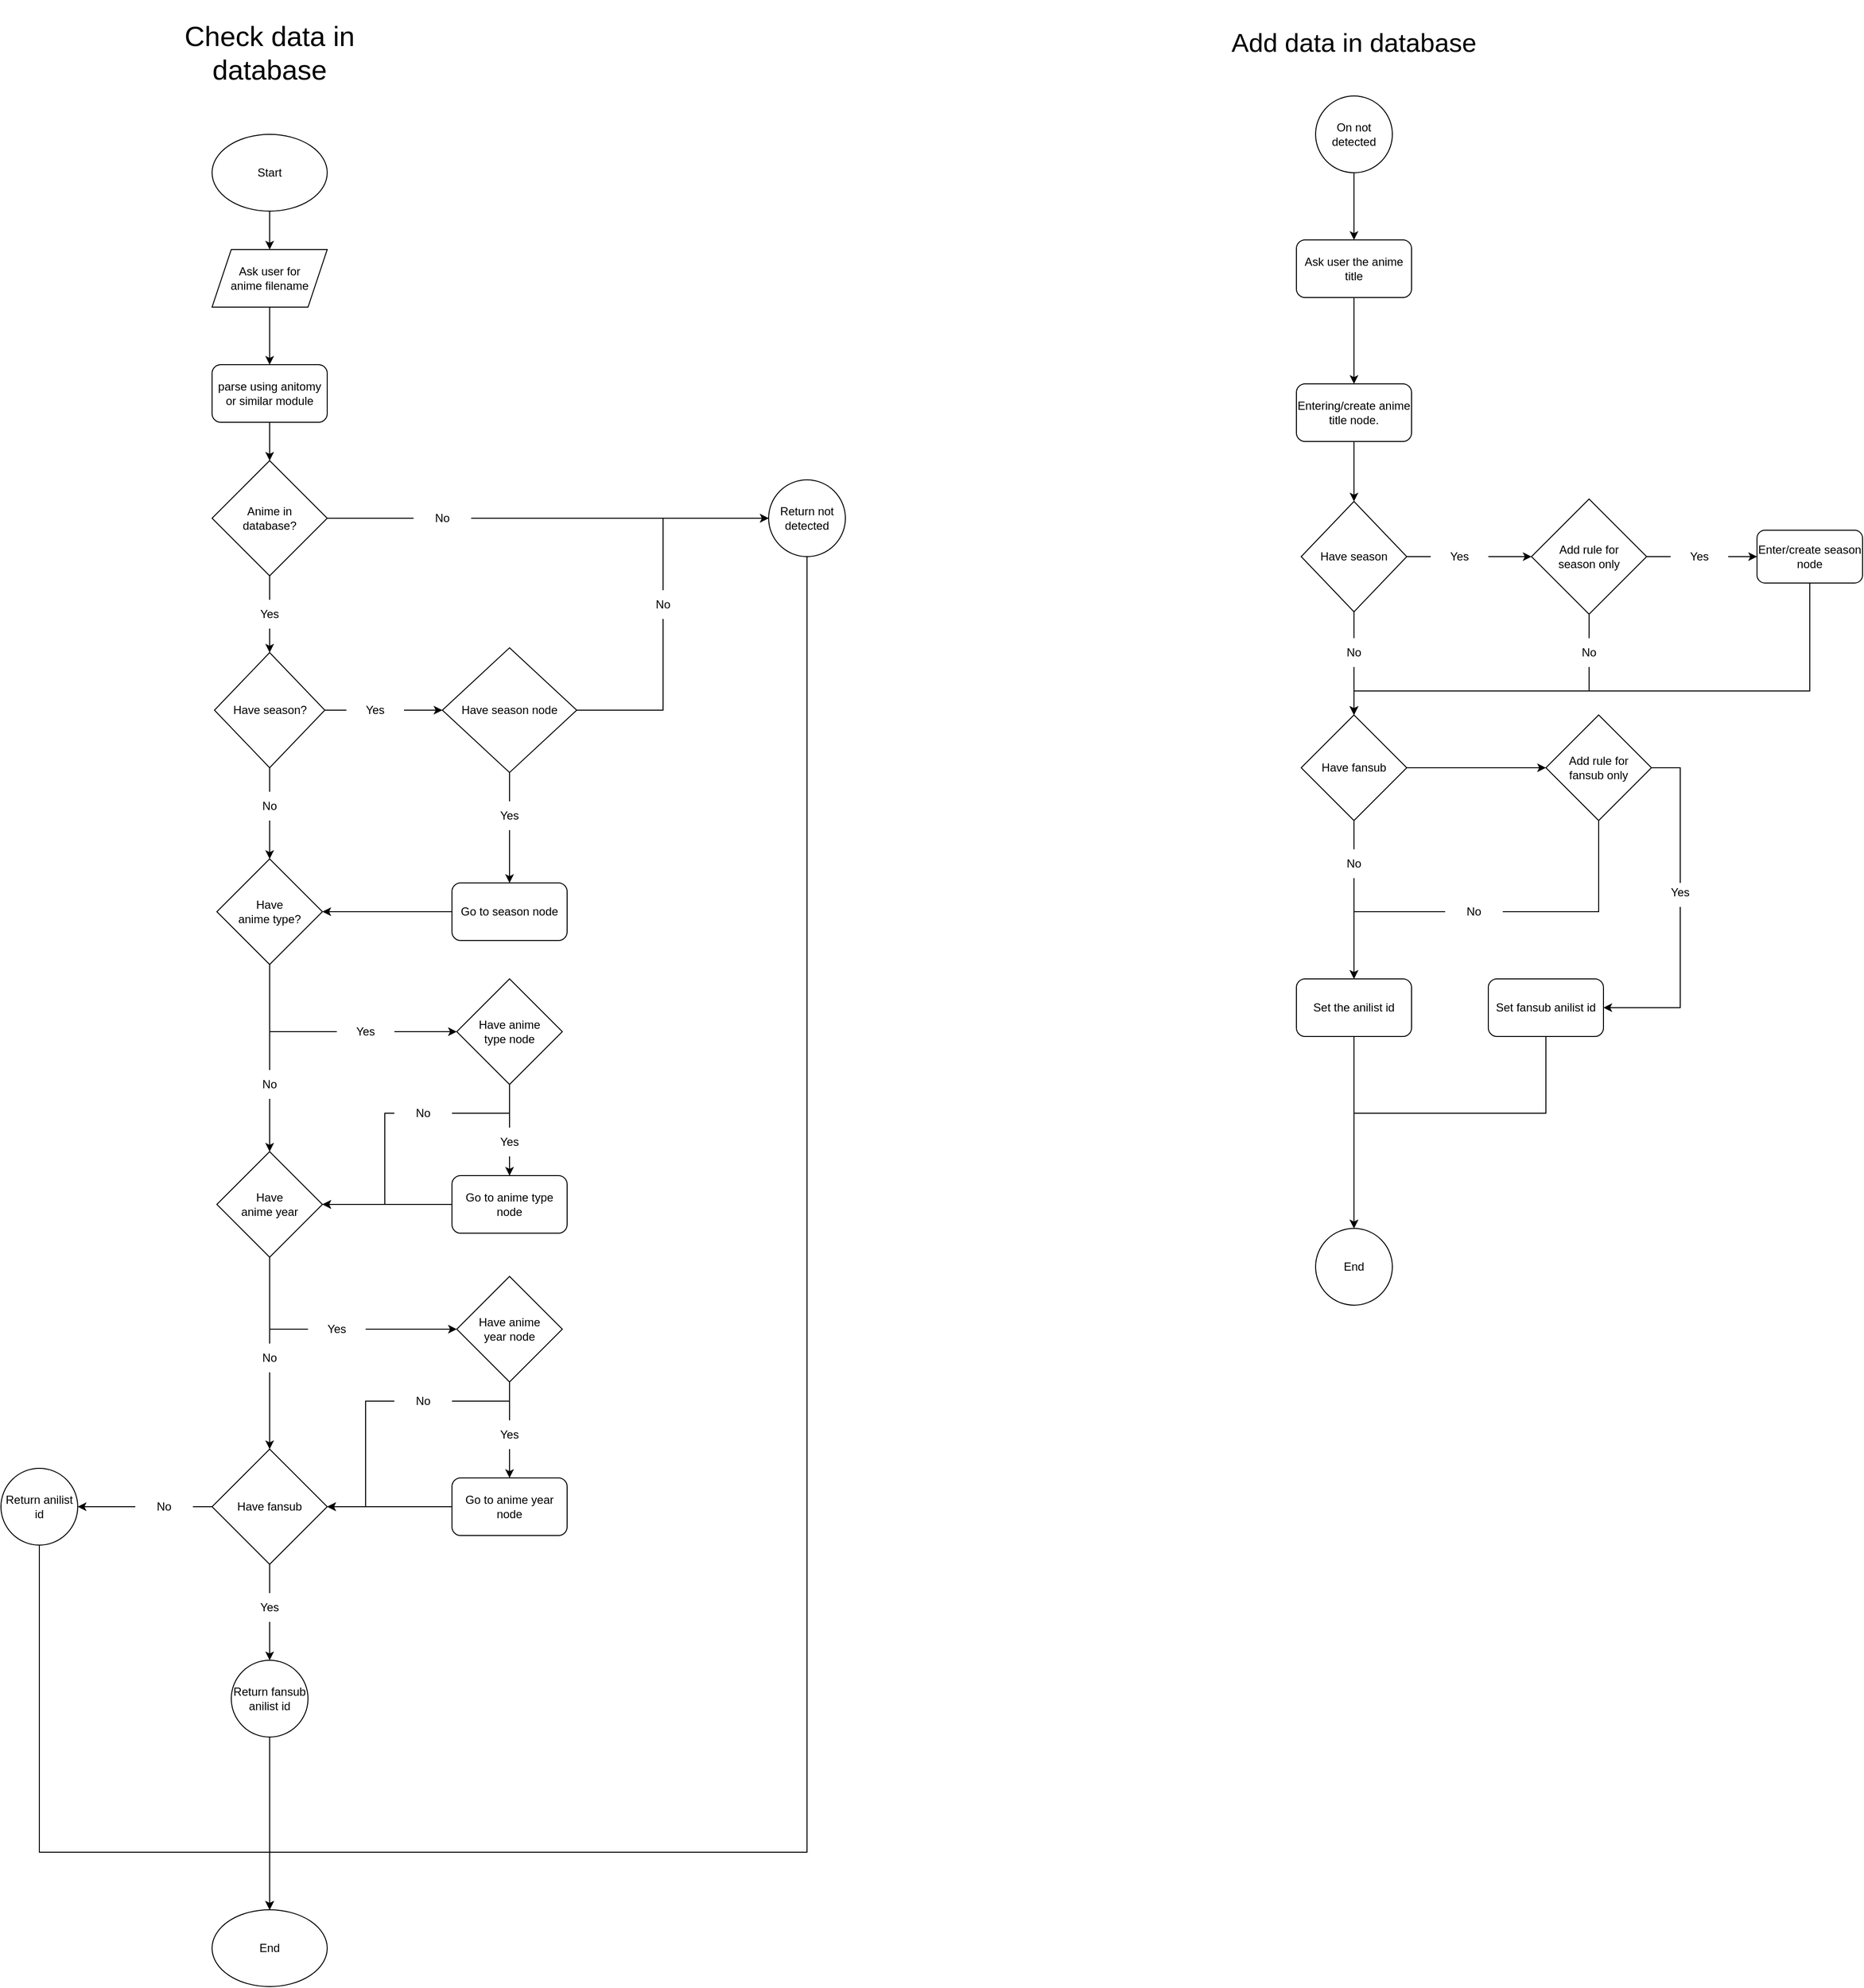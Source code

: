 <mxfile version="20.0.4" type="github">
  <diagram id="4Lsy9dx3n1dA3Q9o16Mn" name="Page-1">
    <mxGraphModel dx="3768" dy="2560" grid="1" gridSize="10" guides="1" tooltips="1" connect="1" arrows="1" fold="1" page="1" pageScale="1" pageWidth="850" pageHeight="1100" math="0" shadow="0">
      <root>
        <mxCell id="0" />
        <mxCell id="1" parent="0" />
        <mxCell id="P1cF8exlI6dg9SIkbuYz-3" style="edgeStyle=orthogonalEdgeStyle;rounded=0;orthogonalLoop=1;jettySize=auto;html=1;" parent="1" source="P1cF8exlI6dg9SIkbuYz-1" target="8awhTqWynsI0euUl-bvd-1" edge="1">
          <mxGeometry relative="1" as="geometry">
            <mxPoint x="410" y="430" as="targetPoint" />
          </mxGeometry>
        </mxCell>
        <mxCell id="P1cF8exlI6dg9SIkbuYz-1" value="Start" style="ellipse;whiteSpace=wrap;html=1;" parent="1" vertex="1">
          <mxGeometry x="350" y="290" width="120" height="80" as="geometry" />
        </mxCell>
        <mxCell id="P1cF8exlI6dg9SIkbuYz-7" style="edgeStyle=orthogonalEdgeStyle;rounded=0;orthogonalLoop=1;jettySize=auto;html=1;entryX=0.5;entryY=0;entryDx=0;entryDy=0;exitX=0.5;exitY=1;exitDx=0;exitDy=0;" parent="1" source="8awhTqWynsI0euUl-bvd-1" target="P1cF8exlI6dg9SIkbuYz-6" edge="1">
          <mxGeometry relative="1" as="geometry">
            <mxPoint x="410" y="480" as="sourcePoint" />
          </mxGeometry>
        </mxCell>
        <mxCell id="P1cF8exlI6dg9SIkbuYz-9" style="edgeStyle=orthogonalEdgeStyle;rounded=0;orthogonalLoop=1;jettySize=auto;html=1;" parent="1" source="P1cF8exlI6dg9SIkbuYz-6" edge="1">
          <mxGeometry relative="1" as="geometry">
            <mxPoint x="410" y="630" as="targetPoint" />
          </mxGeometry>
        </mxCell>
        <mxCell id="P1cF8exlI6dg9SIkbuYz-6" value="&lt;div&gt;parse using anitomy&lt;/div&gt;&lt;div&gt;or similar module&lt;br&gt;&lt;/div&gt;" style="rounded=1;whiteSpace=wrap;html=1;" parent="1" vertex="1">
          <mxGeometry x="350" y="530" width="120" height="60" as="geometry" />
        </mxCell>
        <mxCell id="P1cF8exlI6dg9SIkbuYz-13" style="edgeStyle=orthogonalEdgeStyle;rounded=0;orthogonalLoop=1;jettySize=auto;html=1;startArrow=none;" parent="1" source="P1cF8exlI6dg9SIkbuYz-16" target="P1cF8exlI6dg9SIkbuYz-12" edge="1">
          <mxGeometry relative="1" as="geometry" />
        </mxCell>
        <mxCell id="P1cF8exlI6dg9SIkbuYz-43" style="edgeStyle=orthogonalEdgeStyle;rounded=0;orthogonalLoop=1;jettySize=auto;html=1;entryX=0;entryY=0.5;entryDx=0;entryDy=0;startArrow=none;" parent="1" source="P1cF8exlI6dg9SIkbuYz-44" target="P1cF8exlI6dg9SIkbuYz-56" edge="1">
          <mxGeometry relative="1" as="geometry" />
        </mxCell>
        <mxCell id="P1cF8exlI6dg9SIkbuYz-10" value="&lt;div&gt;Anime in &lt;br&gt;&lt;/div&gt;&lt;div&gt;database?&lt;/div&gt;" style="rhombus;whiteSpace=wrap;html=1;" parent="1" vertex="1">
          <mxGeometry x="350" y="630" width="120" height="120" as="geometry" />
        </mxCell>
        <mxCell id="P1cF8exlI6dg9SIkbuYz-29" style="edgeStyle=orthogonalEdgeStyle;rounded=0;orthogonalLoop=1;jettySize=auto;html=1;entryX=0;entryY=0.5;entryDx=0;entryDy=0;startArrow=none;" parent="1" source="P1cF8exlI6dg9SIkbuYz-30" edge="1">
          <mxGeometry relative="1" as="geometry">
            <mxPoint x="590" y="890" as="targetPoint" />
          </mxGeometry>
        </mxCell>
        <mxCell id="P1cF8exlI6dg9SIkbuYz-12" value="Have season?" style="rhombus;whiteSpace=wrap;html=1;" parent="1" vertex="1">
          <mxGeometry x="352.5" y="830" width="115" height="120" as="geometry" />
        </mxCell>
        <mxCell id="P1cF8exlI6dg9SIkbuYz-21" style="edgeStyle=orthogonalEdgeStyle;rounded=0;orthogonalLoop=1;jettySize=auto;html=1;startArrow=none;" parent="1" source="P1cF8exlI6dg9SIkbuYz-22" target="P1cF8exlI6dg9SIkbuYz-55" edge="1">
          <mxGeometry relative="1" as="geometry">
            <mxPoint x="410" y="1880" as="targetPoint" />
          </mxGeometry>
        </mxCell>
        <mxCell id="P1cF8exlI6dg9SIkbuYz-33" style="edgeStyle=orthogonalEdgeStyle;rounded=0;orthogonalLoop=1;jettySize=auto;html=1;entryX=1;entryY=0.5;entryDx=0;entryDy=0;startArrow=none;" parent="1" source="P1cF8exlI6dg9SIkbuYz-34" target="P1cF8exlI6dg9SIkbuYz-54" edge="1">
          <mxGeometry relative="1" as="geometry">
            <mxPoint x="240.0" y="1720" as="targetPoint" />
          </mxGeometry>
        </mxCell>
        <mxCell id="P1cF8exlI6dg9SIkbuYz-14" value="&lt;div&gt;Have fansub&lt;/div&gt;" style="rhombus;whiteSpace=wrap;html=1;" parent="1" vertex="1">
          <mxGeometry x="350" y="1660" width="120" height="120" as="geometry" />
        </mxCell>
        <mxCell id="P1cF8exlI6dg9SIkbuYz-16" value="Yes" style="text;html=1;strokeColor=none;fillColor=none;align=center;verticalAlign=middle;whiteSpace=wrap;rounded=0;" parent="1" vertex="1">
          <mxGeometry x="380" y="775" width="60" height="30" as="geometry" />
        </mxCell>
        <mxCell id="P1cF8exlI6dg9SIkbuYz-17" value="" style="edgeStyle=orthogonalEdgeStyle;rounded=0;orthogonalLoop=1;jettySize=auto;html=1;endArrow=none;" parent="1" source="P1cF8exlI6dg9SIkbuYz-10" target="P1cF8exlI6dg9SIkbuYz-16" edge="1">
          <mxGeometry relative="1" as="geometry">
            <mxPoint x="410" y="750" as="sourcePoint" />
            <mxPoint x="410" y="800" as="targetPoint" />
          </mxGeometry>
        </mxCell>
        <mxCell id="Kc0FxBT8hTXuSTGvmsNu-2" style="edgeStyle=orthogonalEdgeStyle;rounded=0;orthogonalLoop=1;jettySize=auto;html=1;" edge="1" parent="1" source="P1cF8exlI6dg9SIkbuYz-18" target="Kc0FxBT8hTXuSTGvmsNu-1">
          <mxGeometry relative="1" as="geometry" />
        </mxCell>
        <mxCell id="P1cF8exlI6dg9SIkbuYz-18" value="No" style="text;html=1;strokeColor=none;fillColor=none;align=center;verticalAlign=middle;whiteSpace=wrap;rounded=0;" parent="1" vertex="1">
          <mxGeometry x="380" y="975" width="60" height="30" as="geometry" />
        </mxCell>
        <mxCell id="P1cF8exlI6dg9SIkbuYz-19" value="" style="edgeStyle=orthogonalEdgeStyle;rounded=0;orthogonalLoop=1;jettySize=auto;html=1;endArrow=none;" parent="1" source="P1cF8exlI6dg9SIkbuYz-12" target="P1cF8exlI6dg9SIkbuYz-18" edge="1">
          <mxGeometry relative="1" as="geometry">
            <mxPoint x="410" y="950" as="sourcePoint" />
            <mxPoint x="410" y="1040" as="targetPoint" />
          </mxGeometry>
        </mxCell>
        <mxCell id="P1cF8exlI6dg9SIkbuYz-22" value="Yes" style="text;html=1;strokeColor=none;fillColor=none;align=center;verticalAlign=middle;whiteSpace=wrap;rounded=0;" parent="1" vertex="1">
          <mxGeometry x="380" y="1810" width="60" height="30" as="geometry" />
        </mxCell>
        <mxCell id="P1cF8exlI6dg9SIkbuYz-23" value="" style="edgeStyle=orthogonalEdgeStyle;rounded=0;orthogonalLoop=1;jettySize=auto;html=1;endArrow=none;" parent="1" source="P1cF8exlI6dg9SIkbuYz-14" target="P1cF8exlI6dg9SIkbuYz-22" edge="1">
          <mxGeometry relative="1" as="geometry">
            <mxPoint x="410" y="1780" as="sourcePoint" />
            <mxPoint x="410" y="1840" as="targetPoint" />
          </mxGeometry>
        </mxCell>
        <mxCell id="P1cF8exlI6dg9SIkbuYz-30" value="Yes" style="text;html=1;strokeColor=none;fillColor=none;align=center;verticalAlign=middle;whiteSpace=wrap;rounded=0;" parent="1" vertex="1">
          <mxGeometry x="490" y="875" width="60" height="30" as="geometry" />
        </mxCell>
        <mxCell id="P1cF8exlI6dg9SIkbuYz-31" value="" style="edgeStyle=orthogonalEdgeStyle;rounded=0;orthogonalLoop=1;jettySize=auto;html=1;entryX=0;entryY=0.5;entryDx=0;entryDy=0;endArrow=none;" parent="1" source="P1cF8exlI6dg9SIkbuYz-12" target="P1cF8exlI6dg9SIkbuYz-30" edge="1">
          <mxGeometry relative="1" as="geometry">
            <mxPoint x="467.5" y="890" as="sourcePoint" />
            <mxPoint x="600" y="890" as="targetPoint" />
          </mxGeometry>
        </mxCell>
        <mxCell id="P1cF8exlI6dg9SIkbuYz-34" value="No" style="text;html=1;strokeColor=none;fillColor=none;align=center;verticalAlign=middle;whiteSpace=wrap;rounded=0;" parent="1" vertex="1">
          <mxGeometry x="270" y="1705" width="60" height="30" as="geometry" />
        </mxCell>
        <mxCell id="P1cF8exlI6dg9SIkbuYz-35" value="" style="edgeStyle=orthogonalEdgeStyle;rounded=0;orthogonalLoop=1;jettySize=auto;html=1;entryX=1;entryY=0.5;entryDx=0;entryDy=0;endArrow=none;" parent="1" source="P1cF8exlI6dg9SIkbuYz-14" target="P1cF8exlI6dg9SIkbuYz-34" edge="1">
          <mxGeometry relative="1" as="geometry">
            <mxPoint x="350" y="1720" as="sourcePoint" />
            <mxPoint x="240" y="1720" as="targetPoint" />
          </mxGeometry>
        </mxCell>
        <mxCell id="P1cF8exlI6dg9SIkbuYz-38" style="edgeStyle=orthogonalEdgeStyle;rounded=0;orthogonalLoop=1;jettySize=auto;html=1;entryX=0.5;entryY=0;entryDx=0;entryDy=0;startArrow=none;" parent="1" source="P1cF8exlI6dg9SIkbuYz-40" target="P1cF8exlI6dg9SIkbuYz-37" edge="1">
          <mxGeometry relative="1" as="geometry" />
        </mxCell>
        <mxCell id="P1cF8exlI6dg9SIkbuYz-49" style="edgeStyle=orthogonalEdgeStyle;rounded=0;orthogonalLoop=1;jettySize=auto;html=1;entryX=0;entryY=0.5;entryDx=0;entryDy=0;startArrow=none;exitX=0.5;exitY=0;exitDx=0;exitDy=0;" parent="1" source="P1cF8exlI6dg9SIkbuYz-50" target="P1cF8exlI6dg9SIkbuYz-56" edge="1">
          <mxGeometry relative="1" as="geometry" />
        </mxCell>
        <mxCell id="P1cF8exlI6dg9SIkbuYz-36" value="Have season node" style="rhombus;whiteSpace=wrap;html=1;" parent="1" vertex="1">
          <mxGeometry x="590" y="825" width="140" height="130" as="geometry" />
        </mxCell>
        <mxCell id="Kc0FxBT8hTXuSTGvmsNu-3" style="edgeStyle=orthogonalEdgeStyle;rounded=0;orthogonalLoop=1;jettySize=auto;html=1;entryX=1;entryY=0.5;entryDx=0;entryDy=0;" edge="1" parent="1" source="P1cF8exlI6dg9SIkbuYz-37" target="Kc0FxBT8hTXuSTGvmsNu-1">
          <mxGeometry relative="1" as="geometry" />
        </mxCell>
        <mxCell id="P1cF8exlI6dg9SIkbuYz-37" value="Go to season node" style="rounded=1;whiteSpace=wrap;html=1;" parent="1" vertex="1">
          <mxGeometry x="600" y="1070" width="120" height="60" as="geometry" />
        </mxCell>
        <mxCell id="P1cF8exlI6dg9SIkbuYz-40" value="Yes" style="text;html=1;strokeColor=none;fillColor=none;align=center;verticalAlign=middle;whiteSpace=wrap;rounded=0;" parent="1" vertex="1">
          <mxGeometry x="630" y="985" width="60" height="30" as="geometry" />
        </mxCell>
        <mxCell id="P1cF8exlI6dg9SIkbuYz-41" value="" style="edgeStyle=orthogonalEdgeStyle;rounded=0;orthogonalLoop=1;jettySize=auto;html=1;entryX=0.5;entryY=0;entryDx=0;entryDy=0;endArrow=none;" parent="1" source="P1cF8exlI6dg9SIkbuYz-36" target="P1cF8exlI6dg9SIkbuYz-40" edge="1">
          <mxGeometry relative="1" as="geometry">
            <mxPoint x="660" y="955" as="sourcePoint" />
            <mxPoint x="660" y="1070" as="targetPoint" />
          </mxGeometry>
        </mxCell>
        <mxCell id="P1cF8exlI6dg9SIkbuYz-48" style="edgeStyle=orthogonalEdgeStyle;rounded=0;orthogonalLoop=1;jettySize=auto;html=1;entryX=0.5;entryY=0;entryDx=0;entryDy=0;" parent="1" source="P1cF8exlI6dg9SIkbuYz-42" target="qL67JpA-SOpL5Jrr_QXl-1" edge="1">
          <mxGeometry relative="1" as="geometry">
            <mxPoint x="1540" y="570" as="targetPoint" />
          </mxGeometry>
        </mxCell>
        <mxCell id="P1cF8exlI6dg9SIkbuYz-42" value="Ask user the anime title" style="rounded=1;whiteSpace=wrap;html=1;" parent="1" vertex="1">
          <mxGeometry x="1480" y="400" width="120" height="60" as="geometry" />
        </mxCell>
        <mxCell id="P1cF8exlI6dg9SIkbuYz-44" value="No" style="text;html=1;strokeColor=none;fillColor=none;align=center;verticalAlign=middle;whiteSpace=wrap;rounded=0;" parent="1" vertex="1">
          <mxGeometry x="560" y="675" width="60" height="30" as="geometry" />
        </mxCell>
        <mxCell id="P1cF8exlI6dg9SIkbuYz-45" value="" style="edgeStyle=orthogonalEdgeStyle;rounded=0;orthogonalLoop=1;jettySize=auto;html=1;entryX=0;entryY=0.5;entryDx=0;entryDy=0;endArrow=none;" parent="1" source="P1cF8exlI6dg9SIkbuYz-10" target="P1cF8exlI6dg9SIkbuYz-44" edge="1">
          <mxGeometry relative="1" as="geometry">
            <mxPoint x="470" y="690" as="sourcePoint" />
            <mxPoint x="830" y="690" as="targetPoint" />
          </mxGeometry>
        </mxCell>
        <mxCell id="P1cF8exlI6dg9SIkbuYz-50" value="No" style="text;html=1;strokeColor=none;fillColor=none;align=center;verticalAlign=middle;whiteSpace=wrap;rounded=0;" parent="1" vertex="1">
          <mxGeometry x="790" y="765" width="60" height="30" as="geometry" />
        </mxCell>
        <mxCell id="P1cF8exlI6dg9SIkbuYz-51" value="" style="edgeStyle=orthogonalEdgeStyle;rounded=0;orthogonalLoop=1;jettySize=auto;html=1;entryX=0.5;entryY=1;entryDx=0;entryDy=0;endArrow=none;" parent="1" source="P1cF8exlI6dg9SIkbuYz-36" target="P1cF8exlI6dg9SIkbuYz-50" edge="1">
          <mxGeometry relative="1" as="geometry">
            <mxPoint x="730" y="890" as="sourcePoint" />
            <mxPoint x="910" y="690" as="targetPoint" />
          </mxGeometry>
        </mxCell>
        <mxCell id="8awhTqWynsI0euUl-bvd-5" style="edgeStyle=orthogonalEdgeStyle;rounded=0;orthogonalLoop=1;jettySize=auto;html=1;" parent="1" source="P1cF8exlI6dg9SIkbuYz-54" target="8awhTqWynsI0euUl-bvd-3" edge="1">
          <mxGeometry relative="1" as="geometry">
            <Array as="points">
              <mxPoint x="170" y="2080" />
              <mxPoint x="410" y="2080" />
            </Array>
          </mxGeometry>
        </mxCell>
        <mxCell id="P1cF8exlI6dg9SIkbuYz-54" value="Return anilist id" style="ellipse;whiteSpace=wrap;html=1;aspect=fixed;" parent="1" vertex="1">
          <mxGeometry x="130" y="1680" width="80" height="80" as="geometry" />
        </mxCell>
        <mxCell id="8awhTqWynsI0euUl-bvd-4" style="edgeStyle=orthogonalEdgeStyle;rounded=0;orthogonalLoop=1;jettySize=auto;html=1;" parent="1" source="P1cF8exlI6dg9SIkbuYz-55" target="8awhTqWynsI0euUl-bvd-3" edge="1">
          <mxGeometry relative="1" as="geometry" />
        </mxCell>
        <mxCell id="P1cF8exlI6dg9SIkbuYz-55" value="Return fansub anilist id" style="ellipse;whiteSpace=wrap;html=1;aspect=fixed;" parent="1" vertex="1">
          <mxGeometry x="370" y="1880" width="80" height="80" as="geometry" />
        </mxCell>
        <mxCell id="8awhTqWynsI0euUl-bvd-6" style="edgeStyle=orthogonalEdgeStyle;rounded=0;orthogonalLoop=1;jettySize=auto;html=1;entryX=0.5;entryY=0;entryDx=0;entryDy=0;" parent="1" source="P1cF8exlI6dg9SIkbuYz-56" target="8awhTqWynsI0euUl-bvd-3" edge="1">
          <mxGeometry relative="1" as="geometry">
            <Array as="points">
              <mxPoint x="970" y="2080" />
              <mxPoint x="410" y="2080" />
            </Array>
          </mxGeometry>
        </mxCell>
        <mxCell id="P1cF8exlI6dg9SIkbuYz-56" value="&lt;div&gt;Return not &lt;br&gt;&lt;/div&gt;&lt;div&gt;detected&lt;br&gt;&lt;/div&gt;" style="ellipse;whiteSpace=wrap;html=1;aspect=fixed;" parent="1" vertex="1">
          <mxGeometry x="930" y="650" width="80" height="80" as="geometry" />
        </mxCell>
        <mxCell id="P1cF8exlI6dg9SIkbuYz-59" style="edgeStyle=elbowEdgeStyle;rounded=0;orthogonalLoop=1;jettySize=auto;html=1;" parent="1" source="P1cF8exlI6dg9SIkbuYz-58" target="P1cF8exlI6dg9SIkbuYz-42" edge="1">
          <mxGeometry relative="1" as="geometry" />
        </mxCell>
        <mxCell id="P1cF8exlI6dg9SIkbuYz-58" value="&lt;div&gt;On not &lt;br&gt;&lt;/div&gt;&lt;div&gt;detected&lt;br&gt;&lt;/div&gt;" style="ellipse;whiteSpace=wrap;html=1;aspect=fixed;" parent="1" vertex="1">
          <mxGeometry x="1500" y="250" width="80" height="80" as="geometry" />
        </mxCell>
        <mxCell id="qL67JpA-SOpL5Jrr_QXl-3" style="edgeStyle=orthogonalEdgeStyle;rounded=0;orthogonalLoop=1;jettySize=auto;html=1;" parent="1" source="qL67JpA-SOpL5Jrr_QXl-1" target="qL67JpA-SOpL5Jrr_QXl-2" edge="1">
          <mxGeometry relative="1" as="geometry" />
        </mxCell>
        <mxCell id="qL67JpA-SOpL5Jrr_QXl-1" value="&lt;div&gt;Entering/create anime title node.&lt;/div&gt;" style="rounded=1;whiteSpace=wrap;html=1;" parent="1" vertex="1">
          <mxGeometry x="1480" y="550" width="120" height="60" as="geometry" />
        </mxCell>
        <mxCell id="qL67JpA-SOpL5Jrr_QXl-5" style="edgeStyle=orthogonalEdgeStyle;rounded=0;orthogonalLoop=1;jettySize=auto;html=1;entryX=0;entryY=0.5;entryDx=0;entryDy=0;startArrow=none;" parent="1" source="qL67JpA-SOpL5Jrr_QXl-12" target="qL67JpA-SOpL5Jrr_QXl-6" edge="1">
          <mxGeometry relative="1" as="geometry">
            <mxPoint x="1710" y="730" as="targetPoint" />
          </mxGeometry>
        </mxCell>
        <mxCell id="qL67JpA-SOpL5Jrr_QXl-8" style="edgeStyle=orthogonalEdgeStyle;rounded=0;orthogonalLoop=1;jettySize=auto;html=1;startArrow=none;" parent="1" source="qL67JpA-SOpL5Jrr_QXl-10" target="qL67JpA-SOpL5Jrr_QXl-7" edge="1">
          <mxGeometry relative="1" as="geometry" />
        </mxCell>
        <mxCell id="qL67JpA-SOpL5Jrr_QXl-2" value="Have season" style="rhombus;whiteSpace=wrap;html=1;" parent="1" vertex="1">
          <mxGeometry x="1485" y="672.5" width="110" height="115" as="geometry" />
        </mxCell>
        <mxCell id="qL67JpA-SOpL5Jrr_QXl-28" style="edgeStyle=orthogonalEdgeStyle;rounded=0;orthogonalLoop=1;jettySize=auto;html=1;startArrow=none;" parent="1" source="qL67JpA-SOpL5Jrr_QXl-29" target="qL67JpA-SOpL5Jrr_QXl-7" edge="1">
          <mxGeometry relative="1" as="geometry">
            <Array as="points">
              <mxPoint x="1785" y="870" />
              <mxPoint x="1540" y="870" />
            </Array>
          </mxGeometry>
        </mxCell>
        <mxCell id="qL67JpA-SOpL5Jrr_QXl-32" style="edgeStyle=orthogonalEdgeStyle;rounded=0;orthogonalLoop=1;jettySize=auto;html=1;entryX=0;entryY=0.5;entryDx=0;entryDy=0;startArrow=none;" parent="1" source="qL67JpA-SOpL5Jrr_QXl-33" target="qL67JpA-SOpL5Jrr_QXl-31" edge="1">
          <mxGeometry relative="1" as="geometry" />
        </mxCell>
        <mxCell id="qL67JpA-SOpL5Jrr_QXl-6" value="&lt;div&gt;Add rule for&lt;/div&gt;&lt;div&gt;season only&lt;/div&gt;" style="rhombus;whiteSpace=wrap;html=1;" parent="1" vertex="1">
          <mxGeometry x="1725" y="670" width="120" height="120" as="geometry" />
        </mxCell>
        <mxCell id="qL67JpA-SOpL5Jrr_QXl-15" style="edgeStyle=orthogonalEdgeStyle;rounded=0;orthogonalLoop=1;jettySize=auto;html=1;startArrow=none;" parent="1" source="qL67JpA-SOpL5Jrr_QXl-16" target="qL67JpA-SOpL5Jrr_QXl-14" edge="1">
          <mxGeometry relative="1" as="geometry" />
        </mxCell>
        <mxCell id="qL67JpA-SOpL5Jrr_QXl-19" style="edgeStyle=orthogonalEdgeStyle;rounded=0;orthogonalLoop=1;jettySize=auto;html=1;entryX=0;entryY=0.5;entryDx=0;entryDy=0;" parent="1" source="qL67JpA-SOpL5Jrr_QXl-7" target="qL67JpA-SOpL5Jrr_QXl-18" edge="1">
          <mxGeometry relative="1" as="geometry" />
        </mxCell>
        <mxCell id="qL67JpA-SOpL5Jrr_QXl-7" value="Have fansub" style="rhombus;whiteSpace=wrap;html=1;" parent="1" vertex="1">
          <mxGeometry x="1485" y="895" width="110" height="110" as="geometry" />
        </mxCell>
        <mxCell id="qL67JpA-SOpL5Jrr_QXl-10" value="No" style="text;html=1;strokeColor=none;fillColor=none;align=center;verticalAlign=middle;whiteSpace=wrap;rounded=0;" parent="1" vertex="1">
          <mxGeometry x="1510" y="815" width="60" height="30" as="geometry" />
        </mxCell>
        <mxCell id="qL67JpA-SOpL5Jrr_QXl-11" value="" style="edgeStyle=orthogonalEdgeStyle;rounded=0;orthogonalLoop=1;jettySize=auto;html=1;endArrow=none;" parent="1" source="qL67JpA-SOpL5Jrr_QXl-2" target="qL67JpA-SOpL5Jrr_QXl-10" edge="1">
          <mxGeometry relative="1" as="geometry">
            <mxPoint x="1540" y="787.5" as="sourcePoint" />
            <mxPoint x="1540" y="900" as="targetPoint" />
          </mxGeometry>
        </mxCell>
        <mxCell id="qL67JpA-SOpL5Jrr_QXl-12" value="Yes" style="text;html=1;strokeColor=none;fillColor=none;align=center;verticalAlign=middle;whiteSpace=wrap;rounded=0;" parent="1" vertex="1">
          <mxGeometry x="1620" y="715" width="60" height="30" as="geometry" />
        </mxCell>
        <mxCell id="qL67JpA-SOpL5Jrr_QXl-13" value="" style="edgeStyle=orthogonalEdgeStyle;rounded=0;orthogonalLoop=1;jettySize=auto;html=1;entryX=0;entryY=0.5;entryDx=0;entryDy=0;endArrow=none;" parent="1" source="qL67JpA-SOpL5Jrr_QXl-2" target="qL67JpA-SOpL5Jrr_QXl-12" edge="1">
          <mxGeometry relative="1" as="geometry">
            <mxPoint x="1595" y="730" as="sourcePoint" />
            <mxPoint x="1710" y="730" as="targetPoint" />
          </mxGeometry>
        </mxCell>
        <mxCell id="8awhTqWynsI0euUl-bvd-10" style="edgeStyle=orthogonalEdgeStyle;rounded=0;orthogonalLoop=1;jettySize=auto;html=1;" parent="1" source="qL67JpA-SOpL5Jrr_QXl-14" target="8awhTqWynsI0euUl-bvd-9" edge="1">
          <mxGeometry relative="1" as="geometry" />
        </mxCell>
        <mxCell id="qL67JpA-SOpL5Jrr_QXl-14" value="Set the anilist id" style="rounded=1;whiteSpace=wrap;html=1;" parent="1" vertex="1">
          <mxGeometry x="1480" y="1170" width="120" height="60" as="geometry" />
        </mxCell>
        <mxCell id="qL67JpA-SOpL5Jrr_QXl-16" value="No" style="text;html=1;strokeColor=none;fillColor=none;align=center;verticalAlign=middle;whiteSpace=wrap;rounded=0;" parent="1" vertex="1">
          <mxGeometry x="1510" y="1035" width="60" height="30" as="geometry" />
        </mxCell>
        <mxCell id="qL67JpA-SOpL5Jrr_QXl-17" value="" style="edgeStyle=orthogonalEdgeStyle;rounded=0;orthogonalLoop=1;jettySize=auto;html=1;endArrow=none;" parent="1" source="qL67JpA-SOpL5Jrr_QXl-7" target="qL67JpA-SOpL5Jrr_QXl-16" edge="1">
          <mxGeometry relative="1" as="geometry">
            <mxPoint x="1540" y="1005" as="sourcePoint" />
            <mxPoint x="1540" y="1080" as="targetPoint" />
          </mxGeometry>
        </mxCell>
        <mxCell id="qL67JpA-SOpL5Jrr_QXl-20" style="edgeStyle=orthogonalEdgeStyle;rounded=0;orthogonalLoop=1;jettySize=auto;html=1;entryX=0.5;entryY=0;entryDx=0;entryDy=0;startArrow=none;" parent="1" source="qL67JpA-SOpL5Jrr_QXl-21" target="qL67JpA-SOpL5Jrr_QXl-14" edge="1">
          <mxGeometry relative="1" as="geometry">
            <Array as="points">
              <mxPoint x="1540" y="1100" />
            </Array>
          </mxGeometry>
        </mxCell>
        <mxCell id="qL67JpA-SOpL5Jrr_QXl-24" style="edgeStyle=orthogonalEdgeStyle;rounded=0;orthogonalLoop=1;jettySize=auto;html=1;startArrow=none;entryX=1;entryY=0.5;entryDx=0;entryDy=0;exitX=0.5;exitY=1;exitDx=0;exitDy=0;" parent="1" source="qL67JpA-SOpL5Jrr_QXl-25" target="qL67JpA-SOpL5Jrr_QXl-23" edge="1">
          <mxGeometry relative="1" as="geometry" />
        </mxCell>
        <mxCell id="qL67JpA-SOpL5Jrr_QXl-18" value="&lt;div&gt;Add rule for&lt;/div&gt;&lt;div&gt;fansub only&lt;/div&gt;" style="rhombus;whiteSpace=wrap;html=1;" parent="1" vertex="1">
          <mxGeometry x="1740" y="895" width="110" height="110" as="geometry" />
        </mxCell>
        <mxCell id="qL67JpA-SOpL5Jrr_QXl-21" value="No" style="text;html=1;strokeColor=none;fillColor=none;align=center;verticalAlign=middle;whiteSpace=wrap;rounded=0;" parent="1" vertex="1">
          <mxGeometry x="1635" y="1085" width="60" height="30" as="geometry" />
        </mxCell>
        <mxCell id="qL67JpA-SOpL5Jrr_QXl-22" value="" style="edgeStyle=orthogonalEdgeStyle;rounded=0;orthogonalLoop=1;jettySize=auto;html=1;entryX=1;entryY=0.5;entryDx=0;entryDy=0;endArrow=none;" parent="1" source="qL67JpA-SOpL5Jrr_QXl-18" target="qL67JpA-SOpL5Jrr_QXl-21" edge="1">
          <mxGeometry relative="1" as="geometry">
            <mxPoint x="1795" y="1005" as="sourcePoint" />
            <mxPoint x="1540" y="1080" as="targetPoint" />
            <Array as="points">
              <mxPoint x="1795" y="1100" />
            </Array>
          </mxGeometry>
        </mxCell>
        <mxCell id="8awhTqWynsI0euUl-bvd-11" style="edgeStyle=orthogonalEdgeStyle;rounded=0;orthogonalLoop=1;jettySize=auto;html=1;entryX=0.5;entryY=0;entryDx=0;entryDy=0;" parent="1" source="qL67JpA-SOpL5Jrr_QXl-23" target="8awhTqWynsI0euUl-bvd-9" edge="1">
          <mxGeometry relative="1" as="geometry">
            <Array as="points">
              <mxPoint x="1740" y="1310" />
              <mxPoint x="1540" y="1310" />
            </Array>
          </mxGeometry>
        </mxCell>
        <mxCell id="qL67JpA-SOpL5Jrr_QXl-23" value="Set fansub anilist id" style="rounded=1;whiteSpace=wrap;html=1;" parent="1" vertex="1">
          <mxGeometry x="1680" y="1170" width="120" height="60" as="geometry" />
        </mxCell>
        <mxCell id="qL67JpA-SOpL5Jrr_QXl-25" value="Yes" style="text;html=1;strokeColor=none;fillColor=none;align=center;verticalAlign=middle;whiteSpace=wrap;rounded=0;" parent="1" vertex="1">
          <mxGeometry x="1850" y="1065" width="60" height="30" as="geometry" />
        </mxCell>
        <mxCell id="qL67JpA-SOpL5Jrr_QXl-26" value="" style="edgeStyle=orthogonalEdgeStyle;rounded=0;orthogonalLoop=1;jettySize=auto;html=1;endArrow=none;exitX=1;exitY=0.5;exitDx=0;exitDy=0;entryX=0.5;entryY=0;entryDx=0;entryDy=0;" parent="1" source="qL67JpA-SOpL5Jrr_QXl-18" target="qL67JpA-SOpL5Jrr_QXl-25" edge="1">
          <mxGeometry relative="1" as="geometry">
            <mxPoint x="1795" y="1005" as="sourcePoint" />
            <mxPoint x="1795" y="1160" as="targetPoint" />
            <Array as="points">
              <mxPoint x="1880" y="950" />
              <mxPoint x="1880" y="1070" />
            </Array>
          </mxGeometry>
        </mxCell>
        <mxCell id="qL67JpA-SOpL5Jrr_QXl-29" value="No" style="text;html=1;strokeColor=none;fillColor=none;align=center;verticalAlign=middle;whiteSpace=wrap;rounded=0;" parent="1" vertex="1">
          <mxGeometry x="1755" y="815" width="60" height="30" as="geometry" />
        </mxCell>
        <mxCell id="qL67JpA-SOpL5Jrr_QXl-30" value="" style="edgeStyle=orthogonalEdgeStyle;rounded=0;orthogonalLoop=1;jettySize=auto;html=1;endArrow=none;" parent="1" source="qL67JpA-SOpL5Jrr_QXl-6" target="qL67JpA-SOpL5Jrr_QXl-29" edge="1">
          <mxGeometry relative="1" as="geometry">
            <mxPoint x="1785" y="790" as="sourcePoint" />
            <mxPoint x="1540.043" y="895.043" as="targetPoint" />
            <Array as="points" />
          </mxGeometry>
        </mxCell>
        <mxCell id="qL67JpA-SOpL5Jrr_QXl-35" style="edgeStyle=orthogonalEdgeStyle;rounded=0;orthogonalLoop=1;jettySize=auto;html=1;entryX=0.5;entryY=0;entryDx=0;entryDy=0;" parent="1" source="qL67JpA-SOpL5Jrr_QXl-31" target="qL67JpA-SOpL5Jrr_QXl-7" edge="1">
          <mxGeometry relative="1" as="geometry">
            <Array as="points">
              <mxPoint x="2015" y="870" />
              <mxPoint x="1540" y="870" />
            </Array>
          </mxGeometry>
        </mxCell>
        <mxCell id="qL67JpA-SOpL5Jrr_QXl-31" value="Enter/create season node" style="rounded=1;whiteSpace=wrap;html=1;" parent="1" vertex="1">
          <mxGeometry x="1960" y="702.5" width="110" height="55" as="geometry" />
        </mxCell>
        <mxCell id="qL67JpA-SOpL5Jrr_QXl-33" value="Yes" style="text;html=1;strokeColor=none;fillColor=none;align=center;verticalAlign=middle;whiteSpace=wrap;rounded=0;" parent="1" vertex="1">
          <mxGeometry x="1870" y="715" width="60" height="30" as="geometry" />
        </mxCell>
        <mxCell id="qL67JpA-SOpL5Jrr_QXl-34" value="" style="edgeStyle=orthogonalEdgeStyle;rounded=0;orthogonalLoop=1;jettySize=auto;html=1;entryX=0;entryY=0.5;entryDx=0;entryDy=0;endArrow=none;" parent="1" source="qL67JpA-SOpL5Jrr_QXl-6" target="qL67JpA-SOpL5Jrr_QXl-33" edge="1">
          <mxGeometry relative="1" as="geometry">
            <mxPoint x="1845" y="730.0" as="sourcePoint" />
            <mxPoint x="1930" y="730.0" as="targetPoint" />
          </mxGeometry>
        </mxCell>
        <mxCell id="8awhTqWynsI0euUl-bvd-1" value="&lt;div&gt;Ask user for &lt;br&gt;&lt;/div&gt;&lt;div&gt;anime filename&lt;/div&gt;" style="shape=parallelogram;perimeter=parallelogramPerimeter;whiteSpace=wrap;html=1;fixedSize=1;" parent="1" vertex="1">
          <mxGeometry x="350" y="410" width="120" height="60" as="geometry" />
        </mxCell>
        <mxCell id="8awhTqWynsI0euUl-bvd-3" value="End" style="ellipse;whiteSpace=wrap;html=1;" parent="1" vertex="1">
          <mxGeometry x="350" y="2140" width="120" height="80" as="geometry" />
        </mxCell>
        <mxCell id="8awhTqWynsI0euUl-bvd-8" value="&lt;font style=&quot;font-size: 27px;&quot;&gt;Add data in database&lt;br&gt;&lt;/font&gt;" style="text;html=1;strokeColor=none;fillColor=none;align=center;verticalAlign=middle;whiteSpace=wrap;rounded=0;" parent="1" vertex="1">
          <mxGeometry x="1390" y="150" width="300" height="90" as="geometry" />
        </mxCell>
        <mxCell id="8awhTqWynsI0euUl-bvd-9" value="End" style="ellipse;whiteSpace=wrap;html=1;aspect=fixed;" parent="1" vertex="1">
          <mxGeometry x="1500" y="1430" width="80" height="80" as="geometry" />
        </mxCell>
        <mxCell id="8awhTqWynsI0euUl-bvd-13" value="&lt;font style=&quot;font-size: 29px;&quot;&gt;Check data in database&lt;br&gt;&lt;/font&gt;" style="text;html=1;strokeColor=none;fillColor=none;align=center;verticalAlign=middle;whiteSpace=wrap;rounded=0;" parent="1" vertex="1">
          <mxGeometry x="260" y="160" width="300" height="90" as="geometry" />
        </mxCell>
        <mxCell id="Kc0FxBT8hTXuSTGvmsNu-8" style="edgeStyle=orthogonalEdgeStyle;rounded=0;orthogonalLoop=1;jettySize=auto;html=1;startArrow=none;" edge="1" parent="1" source="Kc0FxBT8hTXuSTGvmsNu-12" target="Kc0FxBT8hTXuSTGvmsNu-7">
          <mxGeometry relative="1" as="geometry" />
        </mxCell>
        <mxCell id="Kc0FxBT8hTXuSTGvmsNu-11" style="edgeStyle=orthogonalEdgeStyle;rounded=0;orthogonalLoop=1;jettySize=auto;html=1;startArrow=none;" edge="1" parent="1" source="Kc0FxBT8hTXuSTGvmsNu-14" target="Kc0FxBT8hTXuSTGvmsNu-4">
          <mxGeometry relative="1" as="geometry">
            <Array as="points" />
          </mxGeometry>
        </mxCell>
        <mxCell id="Kc0FxBT8hTXuSTGvmsNu-1" value="&lt;div&gt;Have &lt;br&gt;&lt;/div&gt;&lt;div&gt;anime type?&lt;br&gt;&lt;/div&gt;" style="rhombus;whiteSpace=wrap;html=1;" vertex="1" parent="1">
          <mxGeometry x="355" y="1045" width="110" height="110" as="geometry" />
        </mxCell>
        <mxCell id="Kc0FxBT8hTXuSTGvmsNu-10" style="edgeStyle=orthogonalEdgeStyle;rounded=0;orthogonalLoop=1;jettySize=auto;html=1;startArrow=none;" edge="1" parent="1" source="Kc0FxBT8hTXuSTGvmsNu-19" target="Kc0FxBT8hTXuSTGvmsNu-5">
          <mxGeometry relative="1" as="geometry" />
        </mxCell>
        <mxCell id="Kc0FxBT8hTXuSTGvmsNu-16" style="edgeStyle=orthogonalEdgeStyle;rounded=0;orthogonalLoop=1;jettySize=auto;html=1;entryX=1;entryY=0.5;entryDx=0;entryDy=0;startArrow=none;" edge="1" parent="1" source="Kc0FxBT8hTXuSTGvmsNu-17" target="Kc0FxBT8hTXuSTGvmsNu-7">
          <mxGeometry relative="1" as="geometry">
            <Array as="points">
              <mxPoint x="530" y="1310" />
              <mxPoint x="530" y="1405" />
            </Array>
          </mxGeometry>
        </mxCell>
        <mxCell id="Kc0FxBT8hTXuSTGvmsNu-4" value="&lt;div&gt;Have anime&lt;/div&gt;&lt;div&gt;type node&lt;br&gt;&lt;/div&gt;" style="rhombus;whiteSpace=wrap;html=1;" vertex="1" parent="1">
          <mxGeometry x="605" y="1170" width="110" height="110" as="geometry" />
        </mxCell>
        <mxCell id="Kc0FxBT8hTXuSTGvmsNu-9" style="edgeStyle=orthogonalEdgeStyle;rounded=0;orthogonalLoop=1;jettySize=auto;html=1;" edge="1" parent="1" source="Kc0FxBT8hTXuSTGvmsNu-5" target="Kc0FxBT8hTXuSTGvmsNu-7">
          <mxGeometry relative="1" as="geometry" />
        </mxCell>
        <mxCell id="Kc0FxBT8hTXuSTGvmsNu-5" value="Go to anime type node" style="rounded=1;whiteSpace=wrap;html=1;" vertex="1" parent="1">
          <mxGeometry x="600" y="1375" width="120" height="60" as="geometry" />
        </mxCell>
        <mxCell id="Kc0FxBT8hTXuSTGvmsNu-28" style="edgeStyle=orthogonalEdgeStyle;rounded=0;orthogonalLoop=1;jettySize=auto;html=1;startArrow=none;" edge="1" parent="1" source="Kc0FxBT8hTXuSTGvmsNu-33" target="Kc0FxBT8hTXuSTGvmsNu-26">
          <mxGeometry relative="1" as="geometry">
            <Array as="points" />
          </mxGeometry>
        </mxCell>
        <mxCell id="Kc0FxBT8hTXuSTGvmsNu-31" style="edgeStyle=orthogonalEdgeStyle;rounded=0;orthogonalLoop=1;jettySize=auto;html=1;startArrow=none;" edge="1" parent="1" source="Kc0FxBT8hTXuSTGvmsNu-35" target="P1cF8exlI6dg9SIkbuYz-14">
          <mxGeometry relative="1" as="geometry" />
        </mxCell>
        <mxCell id="Kc0FxBT8hTXuSTGvmsNu-7" value="&lt;div&gt;Have&lt;/div&gt;&lt;div&gt;anime year&lt;br&gt;&lt;/div&gt;" style="rhombus;whiteSpace=wrap;html=1;" vertex="1" parent="1">
          <mxGeometry x="355" y="1350" width="110" height="110" as="geometry" />
        </mxCell>
        <mxCell id="Kc0FxBT8hTXuSTGvmsNu-12" value="No" style="text;html=1;strokeColor=none;fillColor=none;align=center;verticalAlign=middle;whiteSpace=wrap;rounded=0;" vertex="1" parent="1">
          <mxGeometry x="380" y="1265" width="60" height="30" as="geometry" />
        </mxCell>
        <mxCell id="Kc0FxBT8hTXuSTGvmsNu-13" value="" style="edgeStyle=orthogonalEdgeStyle;rounded=0;orthogonalLoop=1;jettySize=auto;html=1;endArrow=none;" edge="1" parent="1" source="Kc0FxBT8hTXuSTGvmsNu-1" target="Kc0FxBT8hTXuSTGvmsNu-12">
          <mxGeometry relative="1" as="geometry">
            <mxPoint x="410" y="1155" as="sourcePoint" />
            <mxPoint x="410" y="1350" as="targetPoint" />
          </mxGeometry>
        </mxCell>
        <mxCell id="Kc0FxBT8hTXuSTGvmsNu-14" value="Yes" style="text;html=1;strokeColor=none;fillColor=none;align=center;verticalAlign=middle;whiteSpace=wrap;rounded=0;" vertex="1" parent="1">
          <mxGeometry x="480" y="1210" width="60" height="30" as="geometry" />
        </mxCell>
        <mxCell id="Kc0FxBT8hTXuSTGvmsNu-15" value="" style="edgeStyle=orthogonalEdgeStyle;rounded=0;orthogonalLoop=1;jettySize=auto;html=1;endArrow=none;" edge="1" parent="1" source="Kc0FxBT8hTXuSTGvmsNu-1" target="Kc0FxBT8hTXuSTGvmsNu-14">
          <mxGeometry relative="1" as="geometry">
            <mxPoint x="410" y="1155" as="sourcePoint" />
            <mxPoint x="605.04" y="1225.04" as="targetPoint" />
            <Array as="points">
              <mxPoint x="410" y="1225" />
            </Array>
          </mxGeometry>
        </mxCell>
        <mxCell id="Kc0FxBT8hTXuSTGvmsNu-17" value="No" style="text;html=1;strokeColor=none;fillColor=none;align=center;verticalAlign=middle;whiteSpace=wrap;rounded=0;" vertex="1" parent="1">
          <mxGeometry x="540" y="1295" width="60" height="30" as="geometry" />
        </mxCell>
        <mxCell id="Kc0FxBT8hTXuSTGvmsNu-18" value="" style="edgeStyle=orthogonalEdgeStyle;rounded=0;orthogonalLoop=1;jettySize=auto;html=1;entryX=1;entryY=0.5;entryDx=0;entryDy=0;endArrow=none;" edge="1" parent="1" source="Kc0FxBT8hTXuSTGvmsNu-4" target="Kc0FxBT8hTXuSTGvmsNu-17">
          <mxGeometry relative="1" as="geometry">
            <mxPoint x="660" y="1280" as="sourcePoint" />
            <mxPoint x="465" y="1405" as="targetPoint" />
            <Array as="points">
              <mxPoint x="660" y="1310" />
            </Array>
          </mxGeometry>
        </mxCell>
        <mxCell id="Kc0FxBT8hTXuSTGvmsNu-19" value="Yes" style="text;html=1;strokeColor=none;fillColor=none;align=center;verticalAlign=middle;whiteSpace=wrap;rounded=0;" vertex="1" parent="1">
          <mxGeometry x="630" y="1325" width="60" height="30" as="geometry" />
        </mxCell>
        <mxCell id="Kc0FxBT8hTXuSTGvmsNu-20" value="" style="edgeStyle=orthogonalEdgeStyle;rounded=0;orthogonalLoop=1;jettySize=auto;html=1;endArrow=none;" edge="1" parent="1" source="Kc0FxBT8hTXuSTGvmsNu-4" target="Kc0FxBT8hTXuSTGvmsNu-19">
          <mxGeometry relative="1" as="geometry">
            <mxPoint x="660" y="1280" as="sourcePoint" />
            <mxPoint x="660" y="1375" as="targetPoint" />
          </mxGeometry>
        </mxCell>
        <mxCell id="Kc0FxBT8hTXuSTGvmsNu-32" style="edgeStyle=orthogonalEdgeStyle;rounded=0;orthogonalLoop=1;jettySize=auto;html=1;entryX=1;entryY=0.5;entryDx=0;entryDy=0;startArrow=none;" edge="1" parent="1" source="Kc0FxBT8hTXuSTGvmsNu-37" target="P1cF8exlI6dg9SIkbuYz-14">
          <mxGeometry relative="1" as="geometry">
            <Array as="points">
              <mxPoint x="510" y="1610" />
              <mxPoint x="510" y="1720" />
            </Array>
          </mxGeometry>
        </mxCell>
        <mxCell id="Kc0FxBT8hTXuSTGvmsNu-26" value="&lt;div&gt;Have anime &lt;br&gt;&lt;/div&gt;&lt;div&gt;year node&lt;/div&gt;" style="rhombus;whiteSpace=wrap;html=1;" vertex="1" parent="1">
          <mxGeometry x="605" y="1480" width="110" height="110" as="geometry" />
        </mxCell>
        <mxCell id="Kc0FxBT8hTXuSTGvmsNu-30" style="edgeStyle=orthogonalEdgeStyle;rounded=0;orthogonalLoop=1;jettySize=auto;html=1;" edge="1" parent="1" source="Kc0FxBT8hTXuSTGvmsNu-27" target="P1cF8exlI6dg9SIkbuYz-14">
          <mxGeometry relative="1" as="geometry" />
        </mxCell>
        <mxCell id="Kc0FxBT8hTXuSTGvmsNu-27" value="Go to anime year node" style="rounded=1;whiteSpace=wrap;html=1;" vertex="1" parent="1">
          <mxGeometry x="600" y="1690" width="120" height="60" as="geometry" />
        </mxCell>
        <mxCell id="Kc0FxBT8hTXuSTGvmsNu-33" value="Yes" style="text;html=1;strokeColor=none;fillColor=none;align=center;verticalAlign=middle;whiteSpace=wrap;rounded=0;" vertex="1" parent="1">
          <mxGeometry x="450" y="1520" width="60" height="30" as="geometry" />
        </mxCell>
        <mxCell id="Kc0FxBT8hTXuSTGvmsNu-34" value="" style="edgeStyle=orthogonalEdgeStyle;rounded=0;orthogonalLoop=1;jettySize=auto;html=1;endArrow=none;" edge="1" parent="1" source="Kc0FxBT8hTXuSTGvmsNu-7" target="Kc0FxBT8hTXuSTGvmsNu-33">
          <mxGeometry relative="1" as="geometry">
            <mxPoint x="410" y="1460" as="sourcePoint" />
            <mxPoint x="605" y="1535" as="targetPoint" />
            <Array as="points">
              <mxPoint x="410" y="1535" />
            </Array>
          </mxGeometry>
        </mxCell>
        <mxCell id="Kc0FxBT8hTXuSTGvmsNu-35" value="No" style="text;html=1;strokeColor=none;fillColor=none;align=center;verticalAlign=middle;whiteSpace=wrap;rounded=0;" vertex="1" parent="1">
          <mxGeometry x="380" y="1550" width="60" height="30" as="geometry" />
        </mxCell>
        <mxCell id="Kc0FxBT8hTXuSTGvmsNu-36" value="" style="edgeStyle=orthogonalEdgeStyle;rounded=0;orthogonalLoop=1;jettySize=auto;html=1;endArrow=none;" edge="1" parent="1" source="Kc0FxBT8hTXuSTGvmsNu-7" target="Kc0FxBT8hTXuSTGvmsNu-35">
          <mxGeometry relative="1" as="geometry">
            <mxPoint x="410" y="1460" as="sourcePoint" />
            <mxPoint x="410" y="1620" as="targetPoint" />
          </mxGeometry>
        </mxCell>
        <mxCell id="Kc0FxBT8hTXuSTGvmsNu-37" value="No" style="text;html=1;strokeColor=none;fillColor=none;align=center;verticalAlign=middle;whiteSpace=wrap;rounded=0;" vertex="1" parent="1">
          <mxGeometry x="540" y="1595" width="60" height="30" as="geometry" />
        </mxCell>
        <mxCell id="Kc0FxBT8hTXuSTGvmsNu-38" value="" style="edgeStyle=orthogonalEdgeStyle;rounded=0;orthogonalLoop=1;jettySize=auto;html=1;entryX=1;entryY=0.5;entryDx=0;entryDy=0;endArrow=none;" edge="1" parent="1" source="Kc0FxBT8hTXuSTGvmsNu-26" target="Kc0FxBT8hTXuSTGvmsNu-37">
          <mxGeometry relative="1" as="geometry">
            <mxPoint x="660" y="1590" as="sourcePoint" />
            <mxPoint x="470" y="1680" as="targetPoint" />
            <Array as="points">
              <mxPoint x="660" y="1610" />
            </Array>
          </mxGeometry>
        </mxCell>
        <mxCell id="Kc0FxBT8hTXuSTGvmsNu-42" style="edgeStyle=orthogonalEdgeStyle;rounded=0;orthogonalLoop=1;jettySize=auto;html=1;" edge="1" parent="1" source="Kc0FxBT8hTXuSTGvmsNu-39" target="Kc0FxBT8hTXuSTGvmsNu-27">
          <mxGeometry relative="1" as="geometry" />
        </mxCell>
        <mxCell id="Kc0FxBT8hTXuSTGvmsNu-39" value="Yes" style="text;html=1;strokeColor=none;fillColor=none;align=center;verticalAlign=middle;whiteSpace=wrap;rounded=0;" vertex="1" parent="1">
          <mxGeometry x="630" y="1630" width="60" height="30" as="geometry" />
        </mxCell>
        <mxCell id="Kc0FxBT8hTXuSTGvmsNu-40" value="" style="edgeStyle=orthogonalEdgeStyle;rounded=0;orthogonalLoop=1;jettySize=auto;html=1;endArrow=none;" edge="1" parent="1" source="Kc0FxBT8hTXuSTGvmsNu-26" target="Kc0FxBT8hTXuSTGvmsNu-39">
          <mxGeometry relative="1" as="geometry">
            <mxPoint x="660" y="1590" as="sourcePoint" />
            <mxPoint x="660" y="1650" as="targetPoint" />
          </mxGeometry>
        </mxCell>
      </root>
    </mxGraphModel>
  </diagram>
</mxfile>
